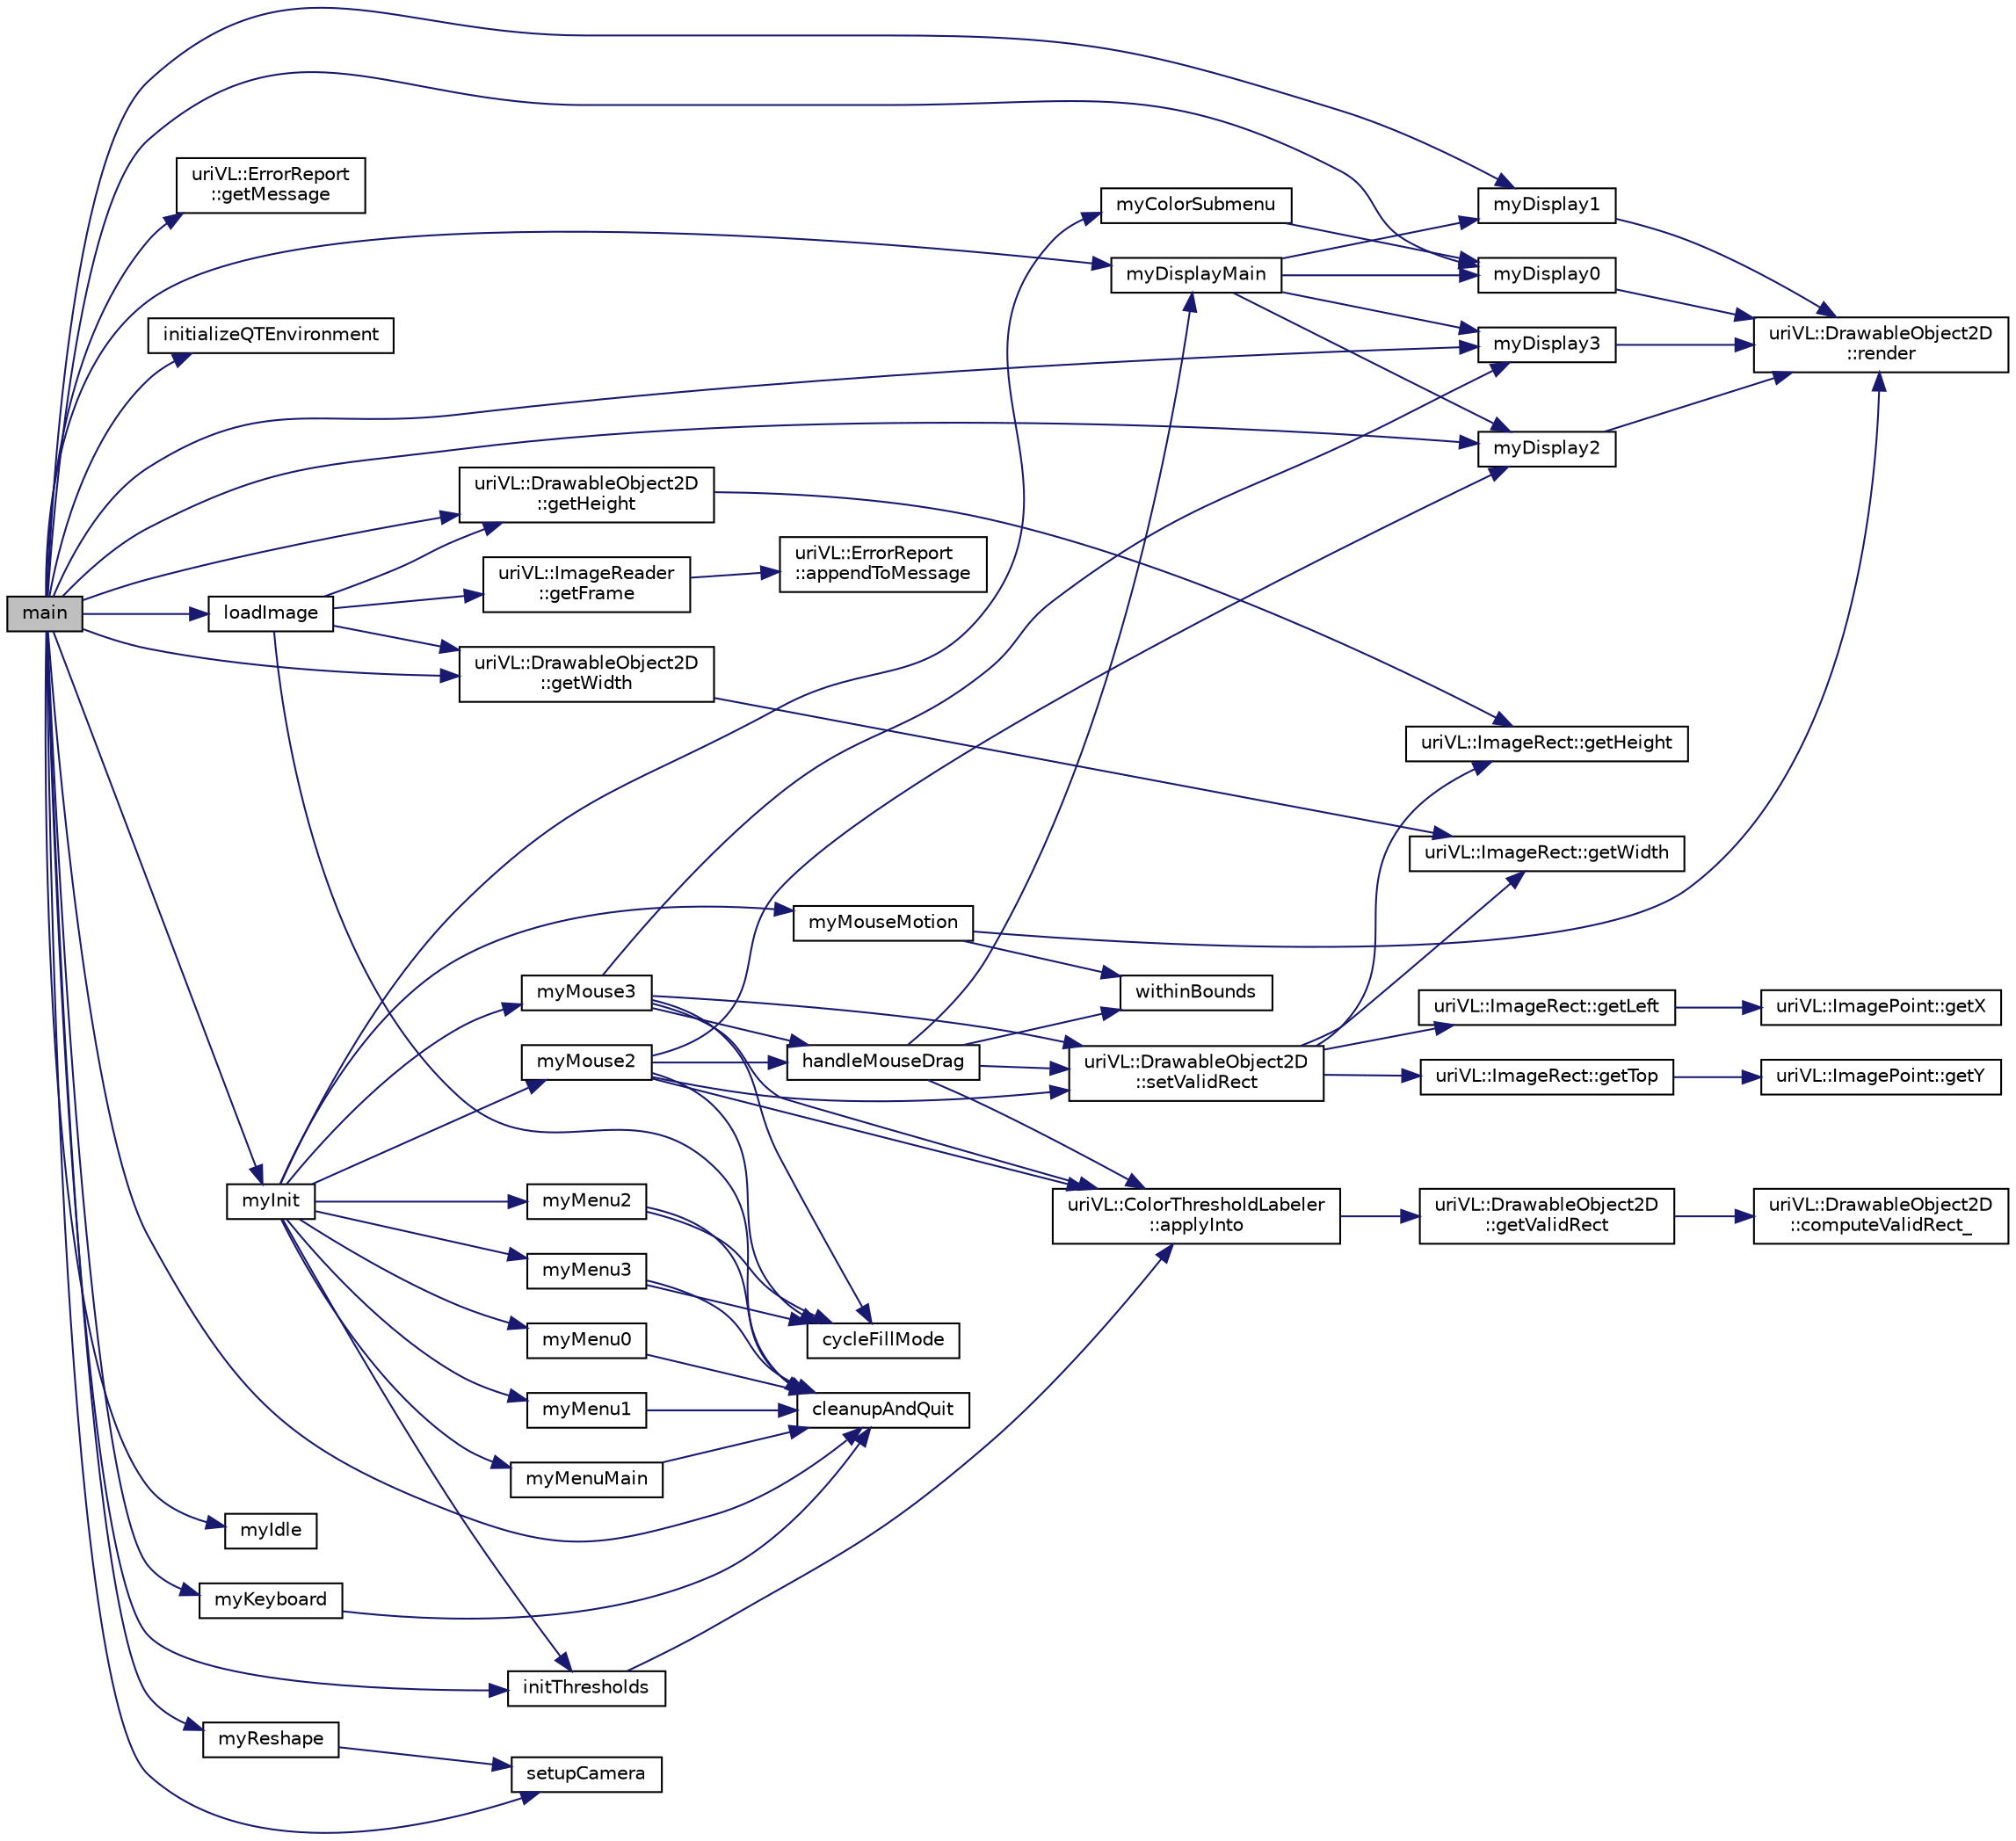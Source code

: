 digraph "main"
{
  edge [fontname="Helvetica",fontsize="10",labelfontname="Helvetica",labelfontsize="10"];
  node [fontname="Helvetica",fontsize="10",shape=record];
  rankdir="LR";
  Node1 [label="main",height=0.2,width=0.4,color="black", fillcolor="grey75", style="filled", fontcolor="black"];
  Node1 -> Node2 [color="midnightblue",fontsize="10",style="solid",fontname="Helvetica"];
  Node2 [label="cleanupAndQuit",height=0.2,width=0.4,color="black", fillcolor="white", style="filled",URL="$colorThreshold_8cpp.html#ab5774c0c168c63ad4c75e9bf6f09e72b"];
  Node1 -> Node3 [color="midnightblue",fontsize="10",style="solid",fontname="Helvetica"];
  Node3 [label="uriVL::DrawableObject2D\l::getHeight",height=0.2,width=0.4,color="black", fillcolor="white", style="filled",URL="$classuriVL_1_1DrawableObject2D.html#a0fa48af9667c5a4b53bd2a9bf0eea240",tooltip="Returns the number of rows for the image. "];
  Node3 -> Node4 [color="midnightblue",fontsize="10",style="solid",fontname="Helvetica"];
  Node4 [label="uriVL::ImageRect::getHeight",height=0.2,width=0.4,color="black", fillcolor="white", style="filled",URL="$classuriVL_1_1ImageRect.html#aa757d85ab5d5230bc0ca53f5960e14f3",tooltip="Returns the height of the rectangle. "];
  Node1 -> Node5 [color="midnightblue",fontsize="10",style="solid",fontname="Helvetica"];
  Node5 [label="uriVL::ErrorReport\l::getMessage",height=0.2,width=0.4,color="black", fillcolor="white", style="filled",URL="$classuriVL_1_1ErrorReport.html#ab0e9a629dc8d1342f8c6078e5d5b2a1d",tooltip="When you call this, you&#39;re responsible for delete[]&#39;ing the returned pointer. "];
  Node1 -> Node6 [color="midnightblue",fontsize="10",style="solid",fontname="Helvetica"];
  Node6 [label="uriVL::DrawableObject2D\l::getWidth",height=0.2,width=0.4,color="black", fillcolor="white", style="filled",URL="$classuriVL_1_1DrawableObject2D.html#a01127dbd10a99cdbb7596e48539068c9",tooltip="Returns the number of columns for the image. "];
  Node6 -> Node7 [color="midnightblue",fontsize="10",style="solid",fontname="Helvetica"];
  Node7 [label="uriVL::ImageRect::getWidth",height=0.2,width=0.4,color="black", fillcolor="white", style="filled",URL="$classuriVL_1_1ImageRect.html#a1081dc6f638b33ebf30d0a43d51289ef",tooltip="Returns the width of the rectangle. "];
  Node1 -> Node8 [color="midnightblue",fontsize="10",style="solid",fontname="Helvetica"];
  Node8 [label="initializeQTEnvironment",height=0.2,width=0.4,color="black", fillcolor="white", style="filled",URL="$colorThreshold_8cpp.html#a0672b041b5eec1b80073dbb043e6b625"];
  Node1 -> Node9 [color="midnightblue",fontsize="10",style="solid",fontname="Helvetica"];
  Node9 [label="initThresholds",height=0.2,width=0.4,color="black", fillcolor="white", style="filled",URL="$colorThreshold_8cpp.html#a0088adf459c1c2a354d6f6444a9a288c"];
  Node9 -> Node10 [color="midnightblue",fontsize="10",style="solid",fontname="Helvetica"];
  Node10 [label="uriVL::ColorThresholdLabeler\l::applyInto",height=0.2,width=0.4,color="black", fillcolor="white", style="filled",URL="$classuriVL_1_1ColorThresholdLabeler.html#a5f65b75faba5f01be9d09363e248de8c",tooltip="Applies this operator to an image, returns the result as a LabelRaster. "];
  Node10 -> Node11 [color="midnightblue",fontsize="10",style="solid",fontname="Helvetica"];
  Node11 [label="uriVL::DrawableObject2D\l::getValidRect",height=0.2,width=0.4,color="black", fillcolor="white", style="filled",URL="$classuriVL_1_1DrawableObject2D.html#ad654c2c5da02b3b20298c3eef4153874",tooltip="Returns the object&#39;s valid data rectangle. "];
  Node11 -> Node12 [color="midnightblue",fontsize="10",style="solid",fontname="Helvetica"];
  Node12 [label="uriVL::DrawableObject2D\l::computeValidRect_",height=0.2,width=0.4,color="black", fillcolor="white", style="filled",URL="$classuriVL_1_1DrawableObject2D.html#a9eb135fd212d80a8fbc3caa7e242d9dd",tooltip="Calculates the object&#39;s valid box. "];
  Node1 -> Node13 [color="midnightblue",fontsize="10",style="solid",fontname="Helvetica"];
  Node13 [label="loadImage",height=0.2,width=0.4,color="black", fillcolor="white", style="filled",URL="$colorThreshold_8cpp.html#a47ccdad35ebd7a712af8ea20222e7a01"];
  Node13 -> Node2 [color="midnightblue",fontsize="10",style="solid",fontname="Helvetica"];
  Node13 -> Node14 [color="midnightblue",fontsize="10",style="solid",fontname="Helvetica"];
  Node14 [label="uriVL::ImageReader\l::getFrame",height=0.2,width=0.4,color="black", fillcolor="white", style="filled",URL="$classuriVL_1_1ImageReader.html#a1b063b6fc4451a0c59547f387085c0e1",tooltip="Get an image frame from the preselected source. "];
  Node14 -> Node15 [color="midnightblue",fontsize="10",style="solid",fontname="Helvetica"];
  Node15 [label="uriVL::ErrorReport\l::appendToMessage",height=0.2,width=0.4,color="black", fillcolor="white", style="filled",URL="$classuriVL_1_1ErrorReport.html#a65100d12091947d1df26c38f48058569",tooltip="Appends a string to the error message. "];
  Node13 -> Node3 [color="midnightblue",fontsize="10",style="solid",fontname="Helvetica"];
  Node13 -> Node6 [color="midnightblue",fontsize="10",style="solid",fontname="Helvetica"];
  Node1 -> Node16 [color="midnightblue",fontsize="10",style="solid",fontname="Helvetica"];
  Node16 [label="myDisplay0",height=0.2,width=0.4,color="black", fillcolor="white", style="filled",URL="$colorThreshold_8cpp.html#a203e370232115e0fd93fae4a255d9d7d"];
  Node16 -> Node17 [color="midnightblue",fontsize="10",style="solid",fontname="Helvetica"];
  Node17 [label="uriVL::DrawableObject2D\l::render",height=0.2,width=0.4,color="black", fillcolor="white", style="filled",URL="$classuriVL_1_1DrawableObject2D.html#ac8e503cfade891e7ac2a25467cb7d24a",tooltip="Renders the object at the default depth and (0, 0) location. "];
  Node1 -> Node18 [color="midnightblue",fontsize="10",style="solid",fontname="Helvetica"];
  Node18 [label="myDisplay1",height=0.2,width=0.4,color="black", fillcolor="white", style="filled",URL="$colorThreshold_8cpp.html#a7af0867a250b60f1375c843341bc40b6"];
  Node18 -> Node17 [color="midnightblue",fontsize="10",style="solid",fontname="Helvetica"];
  Node1 -> Node19 [color="midnightblue",fontsize="10",style="solid",fontname="Helvetica"];
  Node19 [label="myDisplay2",height=0.2,width=0.4,color="black", fillcolor="white", style="filled",URL="$colorThreshold_8cpp.html#a77634c375a18c94063bc5f225fdd2c6b"];
  Node19 -> Node17 [color="midnightblue",fontsize="10",style="solid",fontname="Helvetica"];
  Node1 -> Node20 [color="midnightblue",fontsize="10",style="solid",fontname="Helvetica"];
  Node20 [label="myDisplay3",height=0.2,width=0.4,color="black", fillcolor="white", style="filled",URL="$colorThreshold_8cpp.html#aefcbd7b72ee22e422927277f895f0d06"];
  Node20 -> Node17 [color="midnightblue",fontsize="10",style="solid",fontname="Helvetica"];
  Node1 -> Node21 [color="midnightblue",fontsize="10",style="solid",fontname="Helvetica"];
  Node21 [label="myDisplayMain",height=0.2,width=0.4,color="black", fillcolor="white", style="filled",URL="$colorThreshold_8cpp.html#af86ee6d7809b6842c4e285d141d718a7"];
  Node21 -> Node16 [color="midnightblue",fontsize="10",style="solid",fontname="Helvetica"];
  Node21 -> Node18 [color="midnightblue",fontsize="10",style="solid",fontname="Helvetica"];
  Node21 -> Node19 [color="midnightblue",fontsize="10",style="solid",fontname="Helvetica"];
  Node21 -> Node20 [color="midnightblue",fontsize="10",style="solid",fontname="Helvetica"];
  Node1 -> Node22 [color="midnightblue",fontsize="10",style="solid",fontname="Helvetica"];
  Node22 [label="myIdle",height=0.2,width=0.4,color="black", fillcolor="white", style="filled",URL="$colorThreshold_8cpp.html#a8b6b5874f18eb288af28f2ea8dc37afd"];
  Node1 -> Node23 [color="midnightblue",fontsize="10",style="solid",fontname="Helvetica"];
  Node23 [label="myInit",height=0.2,width=0.4,color="black", fillcolor="white", style="filled",URL="$colorThreshold_8cpp.html#a631696ca6a7d57f00a5331b0aeafcee2"];
  Node23 -> Node24 [color="midnightblue",fontsize="10",style="solid",fontname="Helvetica"];
  Node24 [label="myColorSubmenu",height=0.2,width=0.4,color="black", fillcolor="white", style="filled",URL="$colorThreshold_8cpp.html#a33f0722893747f30dfcdb48716af6b62"];
  Node24 -> Node16 [color="midnightblue",fontsize="10",style="solid",fontname="Helvetica"];
  Node23 -> Node25 [color="midnightblue",fontsize="10",style="solid",fontname="Helvetica"];
  Node25 [label="myMenuMain",height=0.2,width=0.4,color="black", fillcolor="white", style="filled",URL="$colorThreshold_8cpp.html#ad44c5d08dc2726f625bb6346f05c118d"];
  Node25 -> Node2 [color="midnightblue",fontsize="10",style="solid",fontname="Helvetica"];
  Node23 -> Node26 [color="midnightblue",fontsize="10",style="solid",fontname="Helvetica"];
  Node26 [label="myMenu0",height=0.2,width=0.4,color="black", fillcolor="white", style="filled",URL="$colorThreshold_8cpp.html#aa3bd712996df6a5272a6392b8d54d6b2"];
  Node26 -> Node2 [color="midnightblue",fontsize="10",style="solid",fontname="Helvetica"];
  Node23 -> Node27 [color="midnightblue",fontsize="10",style="solid",fontname="Helvetica"];
  Node27 [label="myMenu1",height=0.2,width=0.4,color="black", fillcolor="white", style="filled",URL="$colorThreshold_8cpp.html#ac20ee506cb0074ea48fdb732bdfdc012"];
  Node27 -> Node2 [color="midnightblue",fontsize="10",style="solid",fontname="Helvetica"];
  Node23 -> Node28 [color="midnightblue",fontsize="10",style="solid",fontname="Helvetica"];
  Node28 [label="myMouseMotion",height=0.2,width=0.4,color="black", fillcolor="white", style="filled",URL="$colorThreshold_8cpp.html#aa62ecf967615bb39c1efb43fc59a9d65"];
  Node28 -> Node17 [color="midnightblue",fontsize="10",style="solid",fontname="Helvetica"];
  Node28 -> Node29 [color="midnightblue",fontsize="10",style="solid",fontname="Helvetica"];
  Node29 [label="withinBounds",height=0.2,width=0.4,color="black", fillcolor="white", style="filled",URL="$colorThreshold_8cpp.html#aed6e92f2f0191984fa9829e99a69dff0"];
  Node23 -> Node30 [color="midnightblue",fontsize="10",style="solid",fontname="Helvetica"];
  Node30 [label="myMenu2",height=0.2,width=0.4,color="black", fillcolor="white", style="filled",URL="$colorThreshold_8cpp.html#aeeeb6984a32bf35a3f4c8c66dbd53572"];
  Node30 -> Node2 [color="midnightblue",fontsize="10",style="solid",fontname="Helvetica"];
  Node30 -> Node31 [color="midnightblue",fontsize="10",style="solid",fontname="Helvetica"];
  Node31 [label="cycleFillMode",height=0.2,width=0.4,color="black", fillcolor="white", style="filled",URL="$colorThreshold_8cpp.html#afe1efdb5aaee081cf2df1b0fe6945798"];
  Node23 -> Node32 [color="midnightblue",fontsize="10",style="solid",fontname="Helvetica"];
  Node32 [label="myMouse2",height=0.2,width=0.4,color="black", fillcolor="white", style="filled",URL="$colorThreshold_8cpp.html#a9c6059048964eb20cdd30921c52ec79d"];
  Node32 -> Node31 [color="midnightblue",fontsize="10",style="solid",fontname="Helvetica"];
  Node32 -> Node10 [color="midnightblue",fontsize="10",style="solid",fontname="Helvetica"];
  Node32 -> Node33 [color="midnightblue",fontsize="10",style="solid",fontname="Helvetica"];
  Node33 [label="uriVL::DrawableObject2D\l::setValidRect",height=0.2,width=0.4,color="black", fillcolor="white", style="filled",URL="$classuriVL_1_1DrawableObject2D.html#ac59493b368737b7b52eae441ecdbc95b",tooltip="Sets a new valid data rectangle for the drawable object. "];
  Node33 -> Node34 [color="midnightblue",fontsize="10",style="solid",fontname="Helvetica"];
  Node34 [label="uriVL::ImageRect::getLeft",height=0.2,width=0.4,color="black", fillcolor="white", style="filled",URL="$classuriVL_1_1ImageRect.html#a38bd531df6bd6c4892bca1a690feda13",tooltip="Returns the minimum x coordinate of the rectangle. "];
  Node34 -> Node35 [color="midnightblue",fontsize="10",style="solid",fontname="Helvetica"];
  Node35 [label="uriVL::ImagePoint::getX",height=0.2,width=0.4,color="black", fillcolor="white", style="filled",URL="$classuriVL_1_1ImagePoint.html#a4845eb34e164c8dffd9b366cf61f3f5b",tooltip="Returns the point&#39;s x coordinate. "];
  Node33 -> Node36 [color="midnightblue",fontsize="10",style="solid",fontname="Helvetica"];
  Node36 [label="uriVL::ImageRect::getTop",height=0.2,width=0.4,color="black", fillcolor="white", style="filled",URL="$classuriVL_1_1ImageRect.html#a2715b0a7b291354fd839a95ece0e0aba",tooltip="Returns the minimum y coordinate of the rectangle. "];
  Node36 -> Node37 [color="midnightblue",fontsize="10",style="solid",fontname="Helvetica"];
  Node37 [label="uriVL::ImagePoint::getY",height=0.2,width=0.4,color="black", fillcolor="white", style="filled",URL="$classuriVL_1_1ImagePoint.html#a4edda1ad5b1f3b39db3ac200dfddf016",tooltip="Returns the point&#39;s y coordinate. "];
  Node33 -> Node7 [color="midnightblue",fontsize="10",style="solid",fontname="Helvetica"];
  Node33 -> Node4 [color="midnightblue",fontsize="10",style="solid",fontname="Helvetica"];
  Node32 -> Node19 [color="midnightblue",fontsize="10",style="solid",fontname="Helvetica"];
  Node32 -> Node38 [color="midnightblue",fontsize="10",style="solid",fontname="Helvetica"];
  Node38 [label="handleMouseDrag",height=0.2,width=0.4,color="black", fillcolor="white", style="filled",URL="$colorThreshold_8cpp.html#a75fe1eb4cb9a9d2c29bddf6ae6138534"];
  Node38 -> Node10 [color="midnightblue",fontsize="10",style="solid",fontname="Helvetica"];
  Node38 -> Node21 [color="midnightblue",fontsize="10",style="solid",fontname="Helvetica"];
  Node38 -> Node33 [color="midnightblue",fontsize="10",style="solid",fontname="Helvetica"];
  Node38 -> Node29 [color="midnightblue",fontsize="10",style="solid",fontname="Helvetica"];
  Node23 -> Node39 [color="midnightblue",fontsize="10",style="solid",fontname="Helvetica"];
  Node39 [label="myMenu3",height=0.2,width=0.4,color="black", fillcolor="white", style="filled",URL="$colorThreshold_8cpp.html#a24ca97927325e08b8def2e0f672c6cb8"];
  Node39 -> Node2 [color="midnightblue",fontsize="10",style="solid",fontname="Helvetica"];
  Node39 -> Node31 [color="midnightblue",fontsize="10",style="solid",fontname="Helvetica"];
  Node23 -> Node40 [color="midnightblue",fontsize="10",style="solid",fontname="Helvetica"];
  Node40 [label="myMouse3",height=0.2,width=0.4,color="black", fillcolor="white", style="filled",URL="$colorThreshold_8cpp.html#a05f29cce30835b2422c5ee8c9620aed5"];
  Node40 -> Node31 [color="midnightblue",fontsize="10",style="solid",fontname="Helvetica"];
  Node40 -> Node10 [color="midnightblue",fontsize="10",style="solid",fontname="Helvetica"];
  Node40 -> Node33 [color="midnightblue",fontsize="10",style="solid",fontname="Helvetica"];
  Node40 -> Node20 [color="midnightblue",fontsize="10",style="solid",fontname="Helvetica"];
  Node40 -> Node38 [color="midnightblue",fontsize="10",style="solid",fontname="Helvetica"];
  Node23 -> Node9 [color="midnightblue",fontsize="10",style="solid",fontname="Helvetica"];
  Node1 -> Node41 [color="midnightblue",fontsize="10",style="solid",fontname="Helvetica"];
  Node41 [label="myKeyboard",height=0.2,width=0.4,color="black", fillcolor="white", style="filled",URL="$colorThreshold_8cpp.html#a2380242ef771b5a0d59cce4a680dc9df"];
  Node41 -> Node2 [color="midnightblue",fontsize="10",style="solid",fontname="Helvetica"];
  Node1 -> Node42 [color="midnightblue",fontsize="10",style="solid",fontname="Helvetica"];
  Node42 [label="myReshape",height=0.2,width=0.4,color="black", fillcolor="white", style="filled",URL="$colorThreshold_8cpp.html#ae659bda7aa3ae9f52f7fed05f3c900fb"];
  Node42 -> Node43 [color="midnightblue",fontsize="10",style="solid",fontname="Helvetica"];
  Node43 [label="setupCamera",height=0.2,width=0.4,color="black", fillcolor="white", style="filled",URL="$colorThreshold_8cpp.html#a7e2fded224cb360a372043955fe84a59"];
  Node1 -> Node43 [color="midnightblue",fontsize="10",style="solid",fontname="Helvetica"];
}
